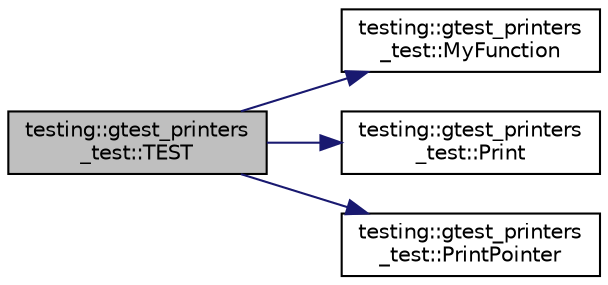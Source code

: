 digraph "testing::gtest_printers_test::TEST"
{
 // LATEX_PDF_SIZE
  bgcolor="transparent";
  edge [fontname="Helvetica",fontsize="10",labelfontname="Helvetica",labelfontsize="10"];
  node [fontname="Helvetica",fontsize="10",shape=record];
  rankdir="LR";
  Node1 [label="testing::gtest_printers\l_test::TEST",height=0.2,width=0.4,color="black", fillcolor="grey75", style="filled", fontcolor="black",tooltip=" "];
  Node1 -> Node2 [color="midnightblue",fontsize="10",style="solid",fontname="Helvetica"];
  Node2 [label="testing::gtest_printers\l_test::MyFunction",height=0.2,width=0.4,color="black",URL="$namespacetesting_1_1gtest__printers__test.html#adf0e590d6776ecb7095a989ff2272d7b",tooltip=" "];
  Node1 -> Node3 [color="midnightblue",fontsize="10",style="solid",fontname="Helvetica"];
  Node3 [label="testing::gtest_printers\l_test::Print",height=0.2,width=0.4,color="black",URL="$namespacetesting_1_1gtest__printers__test.html#ab1fefdb330a473343afa3cc6d46a65f6",tooltip=" "];
  Node1 -> Node4 [color="midnightblue",fontsize="10",style="solid",fontname="Helvetica"];
  Node4 [label="testing::gtest_printers\l_test::PrintPointer",height=0.2,width=0.4,color="black",URL="$namespacetesting_1_1gtest__printers__test.html#ac1a9747bc3353294dd18c295a03915e2",tooltip=" "];
}
